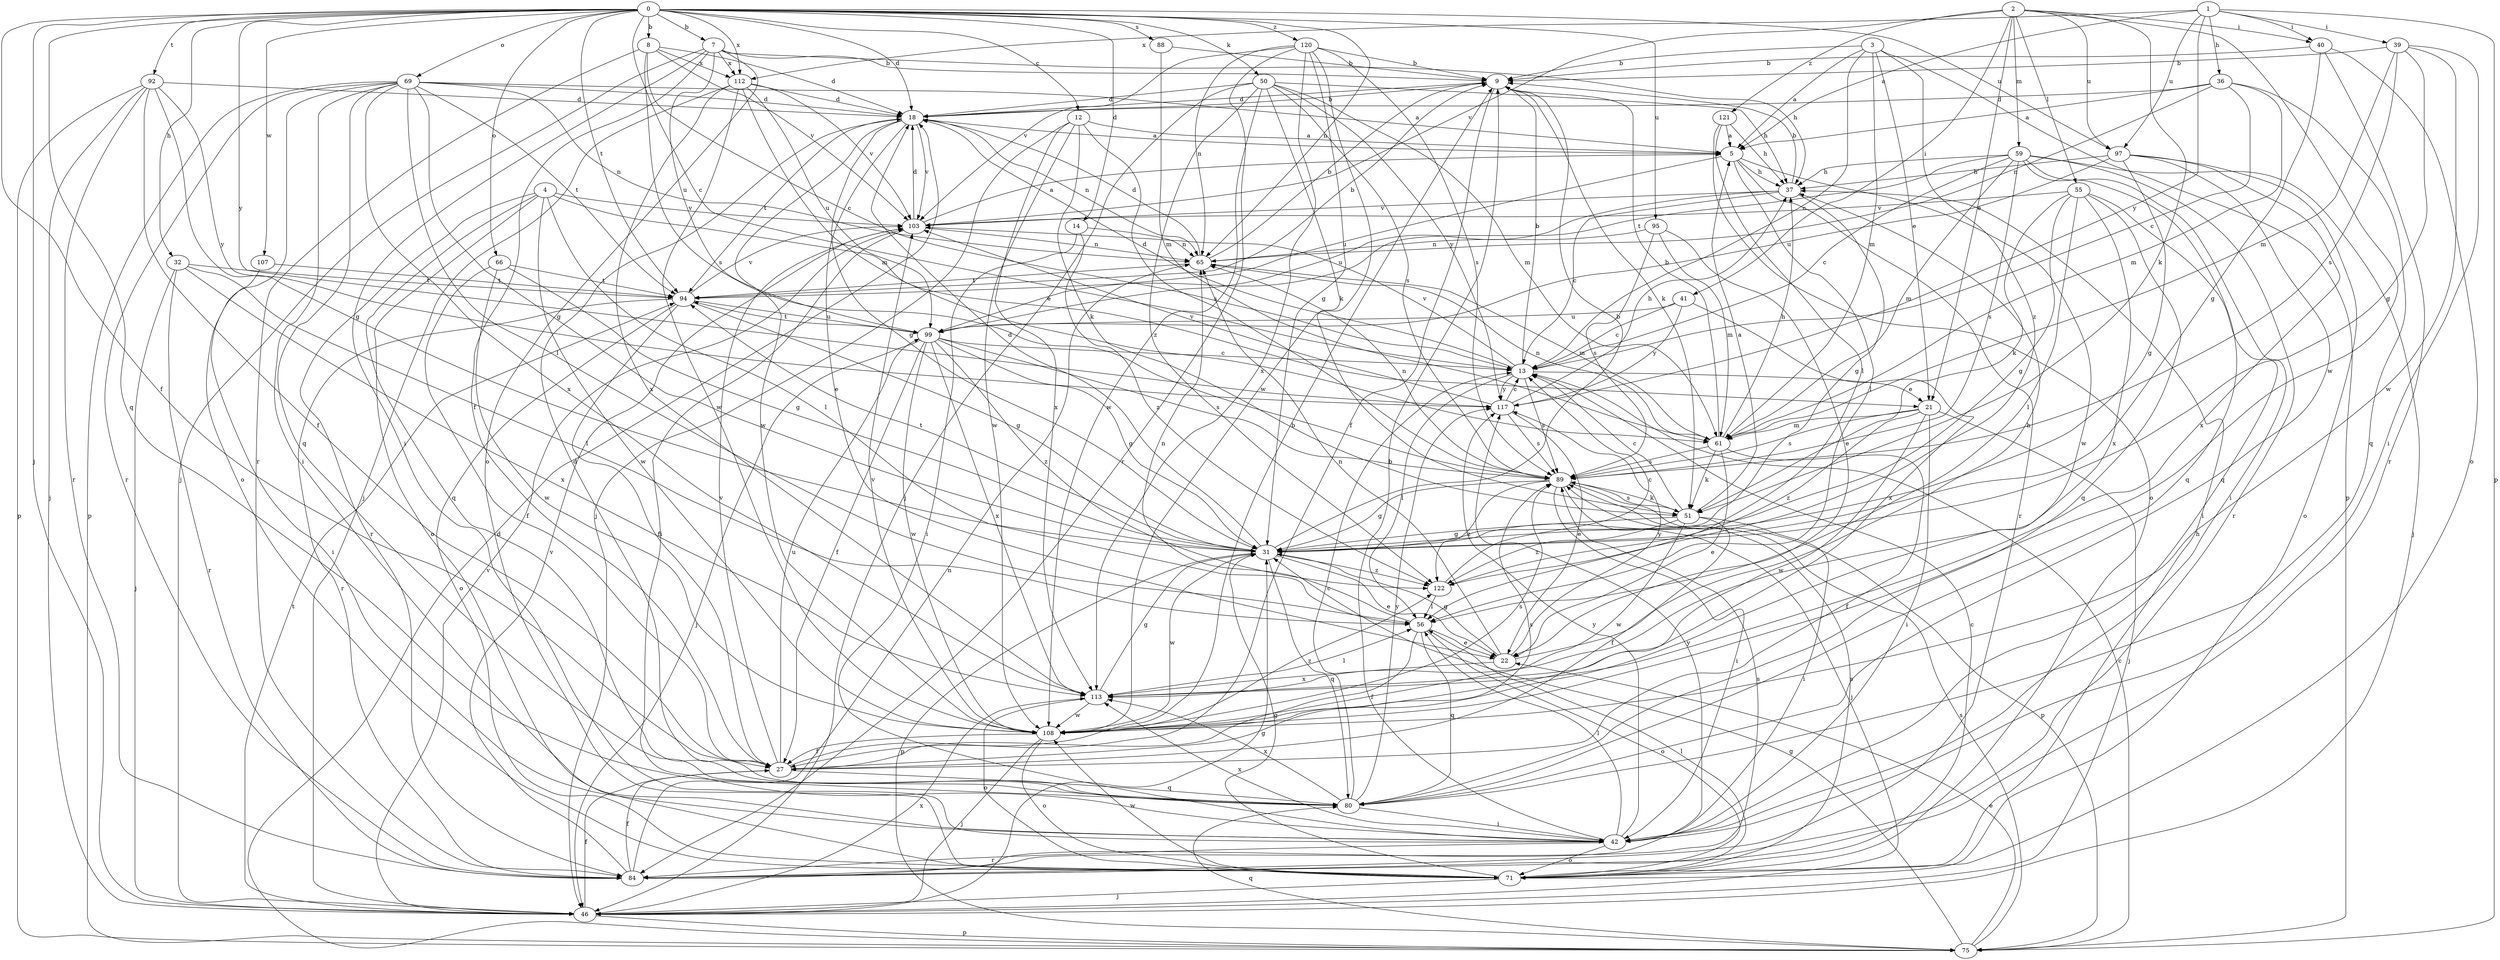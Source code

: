 strict digraph  {
0;
1;
2;
3;
4;
5;
7;
8;
9;
12;
13;
14;
18;
21;
22;
27;
31;
32;
36;
37;
39;
40;
41;
42;
46;
50;
51;
55;
56;
59;
61;
65;
66;
69;
71;
75;
80;
84;
88;
89;
92;
94;
95;
97;
99;
103;
107;
108;
112;
113;
117;
120;
121;
122;
0 -> 7  [label=b];
0 -> 8  [label=b];
0 -> 12  [label=c];
0 -> 13  [label=c];
0 -> 14  [label=d];
0 -> 18  [label=d];
0 -> 27  [label=f];
0 -> 32  [label=h];
0 -> 46  [label=j];
0 -> 50  [label=k];
0 -> 65  [label=n];
0 -> 66  [label=o];
0 -> 69  [label=o];
0 -> 80  [label=q];
0 -> 88  [label=s];
0 -> 92  [label=t];
0 -> 94  [label=t];
0 -> 95  [label=u];
0 -> 97  [label=u];
0 -> 107  [label=w];
0 -> 112  [label=x];
0 -> 117  [label=y];
0 -> 120  [label=z];
1 -> 5  [label=a];
1 -> 36  [label=h];
1 -> 39  [label=i];
1 -> 40  [label=i];
1 -> 75  [label=p];
1 -> 97  [label=u];
1 -> 112  [label=x];
1 -> 117  [label=y];
2 -> 21  [label=e];
2 -> 40  [label=i];
2 -> 41  [label=i];
2 -> 51  [label=k];
2 -> 55  [label=l];
2 -> 59  [label=m];
2 -> 97  [label=u];
2 -> 103  [label=v];
2 -> 108  [label=w];
2 -> 121  [label=z];
3 -> 5  [label=a];
3 -> 9  [label=b];
3 -> 13  [label=c];
3 -> 21  [label=e];
3 -> 61  [label=m];
3 -> 75  [label=p];
3 -> 122  [label=z];
4 -> 21  [label=e];
4 -> 56  [label=l];
4 -> 71  [label=o];
4 -> 80  [label=q];
4 -> 84  [label=r];
4 -> 103  [label=v];
4 -> 108  [label=w];
5 -> 37  [label=h];
5 -> 56  [label=l];
5 -> 84  [label=r];
5 -> 99  [label=u];
5 -> 108  [label=w];
7 -> 9  [label=b];
7 -> 27  [label=f];
7 -> 37  [label=h];
7 -> 42  [label=i];
7 -> 46  [label=j];
7 -> 71  [label=o];
7 -> 99  [label=u];
7 -> 112  [label=x];
8 -> 13  [label=c];
8 -> 18  [label=d];
8 -> 84  [label=r];
8 -> 89  [label=s];
8 -> 103  [label=v];
8 -> 112  [label=x];
9 -> 18  [label=d];
9 -> 27  [label=f];
9 -> 51  [label=k];
12 -> 5  [label=a];
12 -> 46  [label=j];
12 -> 51  [label=k];
12 -> 89  [label=s];
12 -> 108  [label=w];
12 -> 113  [label=x];
13 -> 9  [label=b];
13 -> 18  [label=d];
13 -> 21  [label=e];
13 -> 56  [label=l];
13 -> 89  [label=s];
13 -> 103  [label=v];
13 -> 117  [label=y];
14 -> 42  [label=i];
14 -> 65  [label=n];
14 -> 122  [label=z];
18 -> 5  [label=a];
18 -> 9  [label=b];
18 -> 22  [label=e];
18 -> 31  [label=g];
18 -> 65  [label=n];
18 -> 94  [label=t];
18 -> 103  [label=v];
18 -> 108  [label=w];
21 -> 42  [label=i];
21 -> 46  [label=j];
21 -> 61  [label=m];
21 -> 89  [label=s];
21 -> 108  [label=w];
21 -> 122  [label=z];
22 -> 31  [label=g];
22 -> 37  [label=h];
22 -> 65  [label=n];
22 -> 113  [label=x];
22 -> 117  [label=y];
27 -> 9  [label=b];
27 -> 80  [label=q];
27 -> 89  [label=s];
27 -> 99  [label=u];
27 -> 103  [label=v];
31 -> 9  [label=b];
31 -> 18  [label=d];
31 -> 22  [label=e];
31 -> 75  [label=p];
31 -> 80  [label=q];
31 -> 94  [label=t];
31 -> 108  [label=w];
31 -> 122  [label=z];
32 -> 46  [label=j];
32 -> 56  [label=l];
32 -> 84  [label=r];
32 -> 94  [label=t];
32 -> 113  [label=x];
36 -> 5  [label=a];
36 -> 13  [label=c];
36 -> 18  [label=d];
36 -> 61  [label=m];
36 -> 65  [label=n];
36 -> 80  [label=q];
37 -> 9  [label=b];
37 -> 13  [label=c];
37 -> 31  [label=g];
37 -> 99  [label=u];
37 -> 103  [label=v];
39 -> 9  [label=b];
39 -> 31  [label=g];
39 -> 42  [label=i];
39 -> 61  [label=m];
39 -> 89  [label=s];
39 -> 108  [label=w];
40 -> 9  [label=b];
40 -> 31  [label=g];
40 -> 71  [label=o];
40 -> 84  [label=r];
41 -> 13  [label=c];
41 -> 99  [label=u];
41 -> 113  [label=x];
41 -> 117  [label=y];
42 -> 9  [label=b];
42 -> 56  [label=l];
42 -> 71  [label=o];
42 -> 84  [label=r];
42 -> 113  [label=x];
42 -> 117  [label=y];
46 -> 27  [label=f];
46 -> 31  [label=g];
46 -> 75  [label=p];
46 -> 94  [label=t];
46 -> 103  [label=v];
46 -> 113  [label=x];
50 -> 18  [label=d];
50 -> 37  [label=h];
50 -> 46  [label=j];
50 -> 51  [label=k];
50 -> 61  [label=m];
50 -> 89  [label=s];
50 -> 108  [label=w];
50 -> 117  [label=y];
50 -> 122  [label=z];
51 -> 5  [label=a];
51 -> 13  [label=c];
51 -> 27  [label=f];
51 -> 31  [label=g];
51 -> 42  [label=i];
51 -> 89  [label=s];
51 -> 108  [label=w];
51 -> 122  [label=z];
55 -> 31  [label=g];
55 -> 42  [label=i];
55 -> 51  [label=k];
55 -> 56  [label=l];
55 -> 80  [label=q];
55 -> 103  [label=v];
55 -> 113  [label=x];
56 -> 22  [label=e];
56 -> 27  [label=f];
56 -> 65  [label=n];
56 -> 71  [label=o];
56 -> 80  [label=q];
59 -> 13  [label=c];
59 -> 37  [label=h];
59 -> 42  [label=i];
59 -> 46  [label=j];
59 -> 61  [label=m];
59 -> 80  [label=q];
59 -> 84  [label=r];
59 -> 89  [label=s];
59 -> 94  [label=t];
61 -> 9  [label=b];
61 -> 22  [label=e];
61 -> 27  [label=f];
61 -> 37  [label=h];
61 -> 51  [label=k];
61 -> 65  [label=n];
61 -> 89  [label=s];
65 -> 9  [label=b];
65 -> 18  [label=d];
65 -> 61  [label=m];
65 -> 94  [label=t];
66 -> 27  [label=f];
66 -> 31  [label=g];
66 -> 94  [label=t];
66 -> 108  [label=w];
69 -> 5  [label=a];
69 -> 18  [label=d];
69 -> 31  [label=g];
69 -> 42  [label=i];
69 -> 56  [label=l];
69 -> 65  [label=n];
69 -> 71  [label=o];
69 -> 75  [label=p];
69 -> 80  [label=q];
69 -> 84  [label=r];
69 -> 94  [label=t];
69 -> 113  [label=x];
71 -> 13  [label=c];
71 -> 31  [label=g];
71 -> 37  [label=h];
71 -> 46  [label=j];
71 -> 56  [label=l];
71 -> 89  [label=s];
71 -> 108  [label=w];
75 -> 13  [label=c];
75 -> 18  [label=d];
75 -> 22  [label=e];
75 -> 31  [label=g];
75 -> 80  [label=q];
75 -> 89  [label=s];
80 -> 13  [label=c];
80 -> 18  [label=d];
80 -> 42  [label=i];
80 -> 113  [label=x];
80 -> 117  [label=y];
84 -> 27  [label=f];
84 -> 65  [label=n];
84 -> 89  [label=s];
84 -> 103  [label=v];
84 -> 117  [label=y];
88 -> 9  [label=b];
88 -> 61  [label=m];
89 -> 31  [label=g];
89 -> 42  [label=i];
89 -> 46  [label=j];
89 -> 51  [label=k];
89 -> 65  [label=n];
89 -> 75  [label=p];
89 -> 122  [label=z];
92 -> 18  [label=d];
92 -> 27  [label=f];
92 -> 31  [label=g];
92 -> 46  [label=j];
92 -> 75  [label=p];
92 -> 84  [label=r];
92 -> 117  [label=y];
94 -> 9  [label=b];
94 -> 27  [label=f];
94 -> 31  [label=g];
94 -> 71  [label=o];
94 -> 84  [label=r];
94 -> 99  [label=u];
94 -> 103  [label=v];
95 -> 22  [label=e];
95 -> 61  [label=m];
95 -> 65  [label=n];
95 -> 89  [label=s];
97 -> 31  [label=g];
97 -> 37  [label=h];
97 -> 71  [label=o];
97 -> 80  [label=q];
97 -> 99  [label=u];
97 -> 113  [label=x];
99 -> 13  [label=c];
99 -> 27  [label=f];
99 -> 31  [label=g];
99 -> 46  [label=j];
99 -> 89  [label=s];
99 -> 94  [label=t];
99 -> 108  [label=w];
99 -> 113  [label=x];
99 -> 122  [label=z];
103 -> 5  [label=a];
103 -> 18  [label=d];
103 -> 42  [label=i];
103 -> 65  [label=n];
107 -> 42  [label=i];
107 -> 94  [label=t];
108 -> 27  [label=f];
108 -> 46  [label=j];
108 -> 71  [label=o];
108 -> 89  [label=s];
108 -> 103  [label=v];
108 -> 122  [label=z];
112 -> 18  [label=d];
112 -> 46  [label=j];
112 -> 61  [label=m];
112 -> 99  [label=u];
112 -> 103  [label=v];
112 -> 108  [label=w];
112 -> 113  [label=x];
113 -> 31  [label=g];
113 -> 56  [label=l];
113 -> 71  [label=o];
113 -> 108  [label=w];
117 -> 13  [label=c];
117 -> 22  [label=e];
117 -> 37  [label=h];
117 -> 89  [label=s];
117 -> 103  [label=v];
120 -> 9  [label=b];
120 -> 31  [label=g];
120 -> 65  [label=n];
120 -> 84  [label=r];
120 -> 89  [label=s];
120 -> 103  [label=v];
120 -> 108  [label=w];
120 -> 113  [label=x];
121 -> 5  [label=a];
121 -> 37  [label=h];
121 -> 56  [label=l];
121 -> 71  [label=o];
122 -> 13  [label=c];
122 -> 56  [label=l];
}
